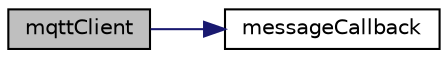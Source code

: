digraph "mqttClient"
{
  edge [fontname="Helvetica",fontsize="10",labelfontname="Helvetica",labelfontsize="10"];
  node [fontname="Helvetica",fontsize="10",shape=record];
  rankdir="LR";
  Node5 [label="mqttClient",height=0.2,width=0.4,color="black", fillcolor="grey75", style="filled", fontcolor="black"];
  Node5 -> Node6 [color="midnightblue",fontsize="10",style="solid",fontname="Helvetica"];
  Node6 [label="messageCallback",height=0.2,width=0.4,color="black", fillcolor="white", style="filled",URL="$mqtt_8c.html#a9f1a552db4819a72a9bca888f1697920"];
}

